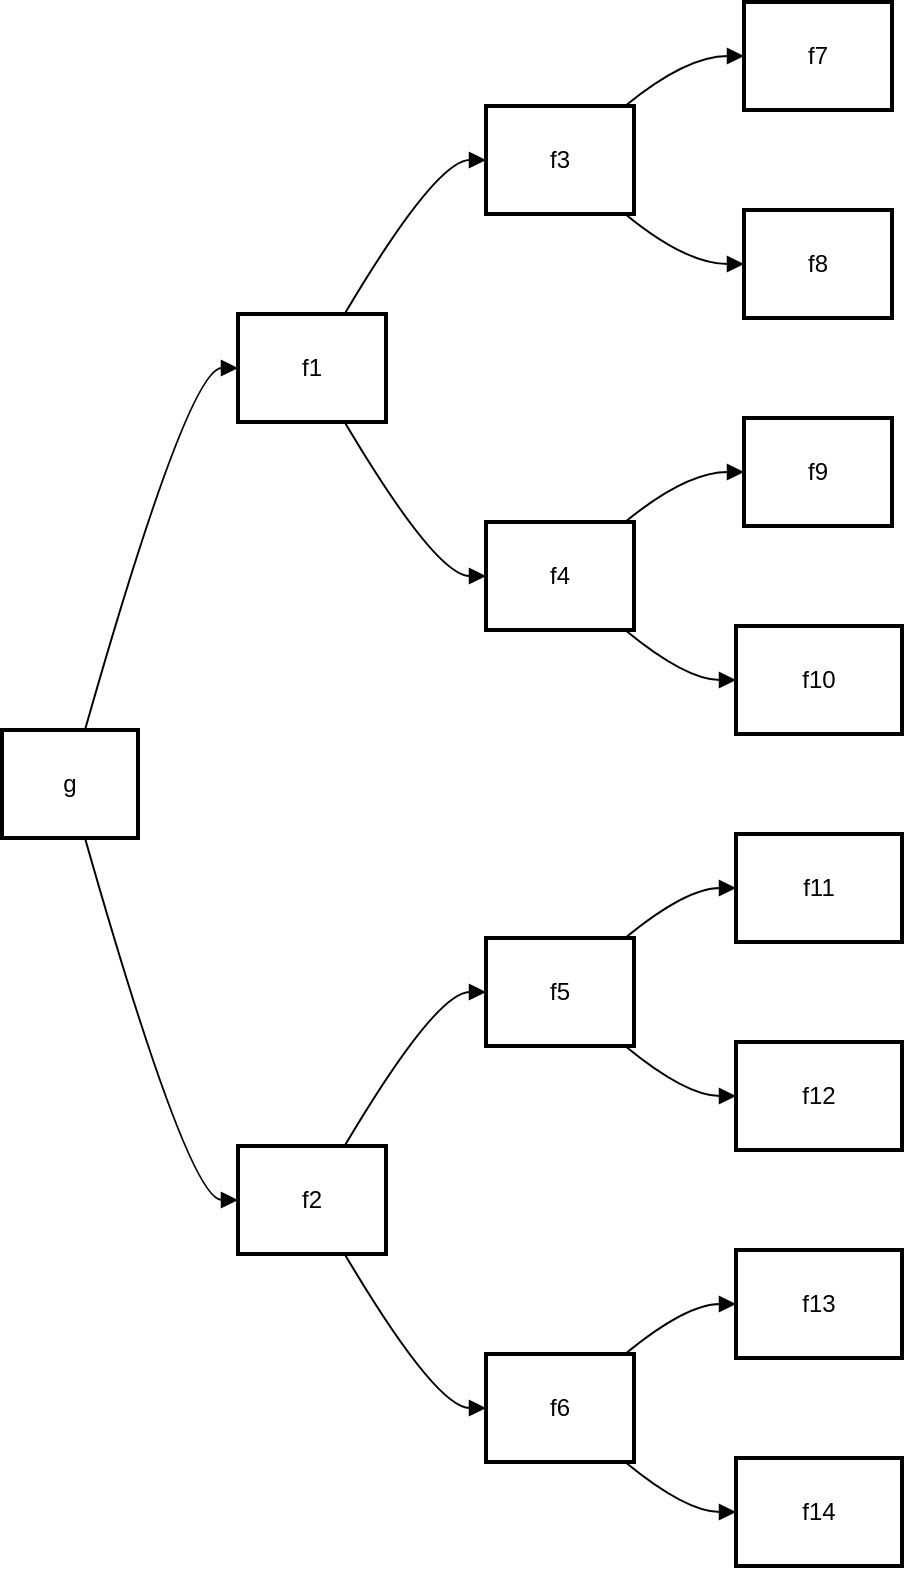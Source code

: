 <mxfile version="26.1.0">
  <diagram name="Page-1" id="5t0EFX8GUjlUOxgMsotp">
    <mxGraphModel>
      <root>
        <mxCell id="0" />
        <mxCell id="1" parent="0" />
        <mxCell id="2" value="g" style="whiteSpace=wrap;strokeWidth=2;" vertex="1" parent="1">
          <mxGeometry x="8" y="372" width="68" height="54" as="geometry" />
        </mxCell>
        <mxCell id="3" value="f1" style="whiteSpace=wrap;strokeWidth=2;" vertex="1" parent="1">
          <mxGeometry x="126" y="164" width="74" height="54" as="geometry" />
        </mxCell>
        <mxCell id="4" value="f2" style="whiteSpace=wrap;strokeWidth=2;" vertex="1" parent="1">
          <mxGeometry x="126" y="580" width="74" height="54" as="geometry" />
        </mxCell>
        <mxCell id="5" value="f3" style="whiteSpace=wrap;strokeWidth=2;" vertex="1" parent="1">
          <mxGeometry x="250" y="60" width="74" height="54" as="geometry" />
        </mxCell>
        <mxCell id="6" value="f4" style="whiteSpace=wrap;strokeWidth=2;" vertex="1" parent="1">
          <mxGeometry x="250" y="268" width="74" height="54" as="geometry" />
        </mxCell>
        <mxCell id="7" value="f5" style="whiteSpace=wrap;strokeWidth=2;" vertex="1" parent="1">
          <mxGeometry x="250" y="476" width="74" height="54" as="geometry" />
        </mxCell>
        <mxCell id="8" value="f6" style="whiteSpace=wrap;strokeWidth=2;" vertex="1" parent="1">
          <mxGeometry x="250" y="684" width="74" height="54" as="geometry" />
        </mxCell>
        <mxCell id="9" value="f7" style="whiteSpace=wrap;strokeWidth=2;" vertex="1" parent="1">
          <mxGeometry x="379" y="8" width="74" height="54" as="geometry" />
        </mxCell>
        <mxCell id="10" value="f8" style="whiteSpace=wrap;strokeWidth=2;" vertex="1" parent="1">
          <mxGeometry x="379" y="112" width="74" height="54" as="geometry" />
        </mxCell>
        <mxCell id="11" value="f9" style="whiteSpace=wrap;strokeWidth=2;" vertex="1" parent="1">
          <mxGeometry x="379" y="216" width="74" height="54" as="geometry" />
        </mxCell>
        <mxCell id="12" value="f10" style="whiteSpace=wrap;strokeWidth=2;" vertex="1" parent="1">
          <mxGeometry x="375" y="320" width="83" height="54" as="geometry" />
        </mxCell>
        <mxCell id="13" value="f11" style="whiteSpace=wrap;strokeWidth=2;" vertex="1" parent="1">
          <mxGeometry x="375" y="424" width="83" height="54" as="geometry" />
        </mxCell>
        <mxCell id="14" value="f12" style="whiteSpace=wrap;strokeWidth=2;" vertex="1" parent="1">
          <mxGeometry x="375" y="528" width="83" height="54" as="geometry" />
        </mxCell>
        <mxCell id="15" value="f13" style="whiteSpace=wrap;strokeWidth=2;" vertex="1" parent="1">
          <mxGeometry x="375" y="632" width="83" height="54" as="geometry" />
        </mxCell>
        <mxCell id="16" value="f14" style="whiteSpace=wrap;strokeWidth=2;" vertex="1" parent="1">
          <mxGeometry x="375" y="736" width="83" height="54" as="geometry" />
        </mxCell>
        <mxCell id="17" value="" style="curved=1;startArrow=none;endArrow=block;exitX=0.61;exitY=0;entryX=0;entryY=0.5;" edge="1" parent="1" source="2" target="3">
          <mxGeometry relative="1" as="geometry">
            <Array as="points">
              <mxPoint x="101" y="191" />
            </Array>
          </mxGeometry>
        </mxCell>
        <mxCell id="18" value="" style="curved=1;startArrow=none;endArrow=block;exitX=0.61;exitY=1;entryX=0;entryY=0.5;" edge="1" parent="1" source="2" target="4">
          <mxGeometry relative="1" as="geometry">
            <Array as="points">
              <mxPoint x="101" y="607" />
            </Array>
          </mxGeometry>
        </mxCell>
        <mxCell id="19" value="" style="curved=1;startArrow=none;endArrow=block;exitX=0.72;exitY=0;entryX=0;entryY=0.5;" edge="1" parent="1" source="3" target="5">
          <mxGeometry relative="1" as="geometry">
            <Array as="points">
              <mxPoint x="225" y="87" />
            </Array>
          </mxGeometry>
        </mxCell>
        <mxCell id="20" value="" style="curved=1;startArrow=none;endArrow=block;exitX=0.72;exitY=1;entryX=0;entryY=0.5;" edge="1" parent="1" source="3" target="6">
          <mxGeometry relative="1" as="geometry">
            <Array as="points">
              <mxPoint x="225" y="295" />
            </Array>
          </mxGeometry>
        </mxCell>
        <mxCell id="21" value="" style="curved=1;startArrow=none;endArrow=block;exitX=0.72;exitY=0;entryX=0;entryY=0.5;" edge="1" parent="1" source="4" target="7">
          <mxGeometry relative="1" as="geometry">
            <Array as="points">
              <mxPoint x="225" y="503" />
            </Array>
          </mxGeometry>
        </mxCell>
        <mxCell id="22" value="" style="curved=1;startArrow=none;endArrow=block;exitX=0.72;exitY=1;entryX=0;entryY=0.5;" edge="1" parent="1" source="4" target="8">
          <mxGeometry relative="1" as="geometry">
            <Array as="points">
              <mxPoint x="225" y="711" />
            </Array>
          </mxGeometry>
        </mxCell>
        <mxCell id="23" value="" style="curved=1;startArrow=none;endArrow=block;exitX=0.94;exitY=0;entryX=0;entryY=0.5;" edge="1" parent="1" source="5" target="9">
          <mxGeometry relative="1" as="geometry">
            <Array as="points">
              <mxPoint x="350" y="35" />
            </Array>
          </mxGeometry>
        </mxCell>
        <mxCell id="24" value="" style="curved=1;startArrow=none;endArrow=block;exitX=0.94;exitY=1;entryX=0;entryY=0.5;" edge="1" parent="1" source="5" target="10">
          <mxGeometry relative="1" as="geometry">
            <Array as="points">
              <mxPoint x="350" y="139" />
            </Array>
          </mxGeometry>
        </mxCell>
        <mxCell id="25" value="" style="curved=1;startArrow=none;endArrow=block;exitX=0.94;exitY=0;entryX=0;entryY=0.5;" edge="1" parent="1" source="6" target="11">
          <mxGeometry relative="1" as="geometry">
            <Array as="points">
              <mxPoint x="350" y="243" />
            </Array>
          </mxGeometry>
        </mxCell>
        <mxCell id="26" value="" style="curved=1;startArrow=none;endArrow=block;exitX=0.94;exitY=1;entryX=0;entryY=0.5;" edge="1" parent="1" source="6" target="12">
          <mxGeometry relative="1" as="geometry">
            <Array as="points">
              <mxPoint x="350" y="347" />
            </Array>
          </mxGeometry>
        </mxCell>
        <mxCell id="27" value="" style="curved=1;startArrow=none;endArrow=block;exitX=0.94;exitY=0;entryX=0;entryY=0.5;" edge="1" parent="1" source="7" target="13">
          <mxGeometry relative="1" as="geometry">
            <Array as="points">
              <mxPoint x="350" y="451" />
            </Array>
          </mxGeometry>
        </mxCell>
        <mxCell id="28" value="" style="curved=1;startArrow=none;endArrow=block;exitX=0.94;exitY=1;entryX=0;entryY=0.5;" edge="1" parent="1" source="7" target="14">
          <mxGeometry relative="1" as="geometry">
            <Array as="points">
              <mxPoint x="350" y="555" />
            </Array>
          </mxGeometry>
        </mxCell>
        <mxCell id="29" value="" style="curved=1;startArrow=none;endArrow=block;exitX=0.94;exitY=0;entryX=0;entryY=0.5;" edge="1" parent="1" source="8" target="15">
          <mxGeometry relative="1" as="geometry">
            <Array as="points">
              <mxPoint x="350" y="659" />
            </Array>
          </mxGeometry>
        </mxCell>
        <mxCell id="30" value="" style="curved=1;startArrow=none;endArrow=block;exitX=0.94;exitY=1;entryX=0;entryY=0.5;" edge="1" parent="1" source="8" target="16">
          <mxGeometry relative="1" as="geometry">
            <Array as="points">
              <mxPoint x="350" y="763" />
            </Array>
          </mxGeometry>
        </mxCell>
      </root>
    </mxGraphModel>
  </diagram>
</mxfile>
